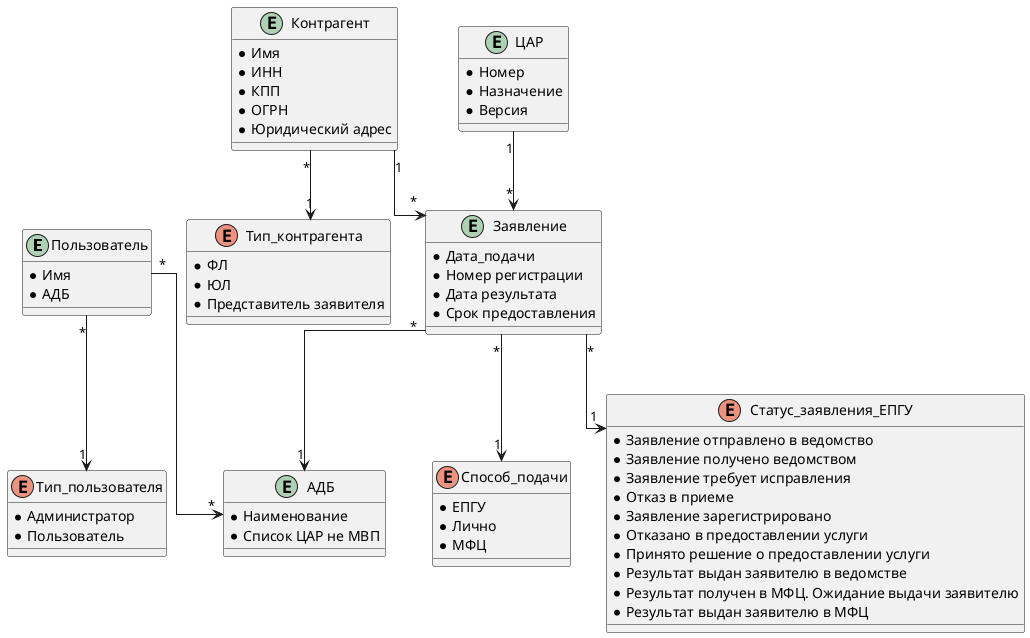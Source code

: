 @startuml

skinparam linetype ortho

Entity Пользователь {
  *Имя
  *АДБ
}

Entity АДБ {
  *Наименование
  *Список ЦАР не МВП
}

Enum Тип_пользователя{
  *Администратор
  *Пользователь
}

Entity Контрагент {
  *Имя
  *ИНН
  *КПП
  *ОГРН
  *Юридический адрес
}

Enum Тип_контрагента {
  *ФЛ
  *ЮЛ
  *Представитель заявителя
}

Entity Заявление {
  *Дата_подачи
  *Номер регистрации
  *Дата результата
  *Срок предоставления
}

Enum Способ_подачи{
  *ЕПГУ
  *Лично
  *МФЦ
}

Enum Статус_заявления_ЕПГУ {
  *Заявление отправлено в ведомство
  *Заявление получено ведомством
  *Заявление требует исправления
  *Отказ в приеме
  *Заявление зарегистрировано
  *Отказано в предоставлении услуги
  *Принято решение о предоставлении услуги
  *Результат выдан заявителю в ведомстве
  *Результат получен в МФЦ. Ожидание выдачи заявителю
  *Результат выдан заявителю в МФЦ
}

Entity ЦАР {
  *Номер
  *Назначение
  *Версия
}

Пользователь "*" --> "*" АДБ
Заявление "*" --> "1" АДБ
Контрагент "*" --> "1" Тип_контрагента
Контрагент "1" --> "*" Заявление
Заявление "*" --> "1" Статус_заявления_ЕПГУ
ЦАР "1" --> "*" Заявление 
Заявление "*" --> "1" Способ_подачи
Пользователь "*" --> "1" Тип_пользователя

@enduml